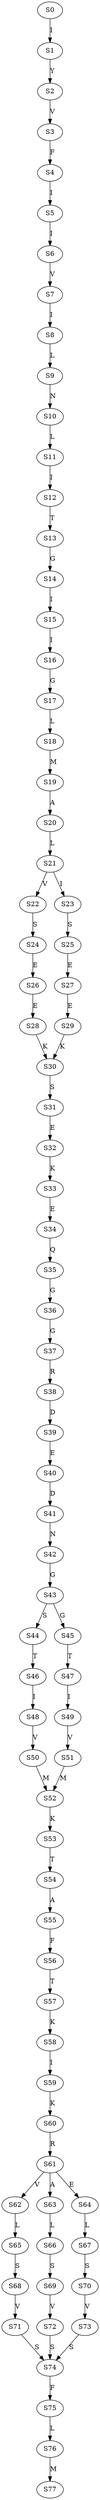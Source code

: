 strict digraph  {
	S0 -> S1 [ label = I ];
	S1 -> S2 [ label = Y ];
	S2 -> S3 [ label = V ];
	S3 -> S4 [ label = F ];
	S4 -> S5 [ label = I ];
	S5 -> S6 [ label = I ];
	S6 -> S7 [ label = V ];
	S7 -> S8 [ label = I ];
	S8 -> S9 [ label = L ];
	S9 -> S10 [ label = N ];
	S10 -> S11 [ label = L ];
	S11 -> S12 [ label = I ];
	S12 -> S13 [ label = T ];
	S13 -> S14 [ label = G ];
	S14 -> S15 [ label = I ];
	S15 -> S16 [ label = I ];
	S16 -> S17 [ label = G ];
	S17 -> S18 [ label = L ];
	S18 -> S19 [ label = M ];
	S19 -> S20 [ label = A ];
	S20 -> S21 [ label = L ];
	S21 -> S22 [ label = V ];
	S21 -> S23 [ label = I ];
	S22 -> S24 [ label = S ];
	S23 -> S25 [ label = S ];
	S24 -> S26 [ label = E ];
	S25 -> S27 [ label = E ];
	S26 -> S28 [ label = E ];
	S27 -> S29 [ label = E ];
	S28 -> S30 [ label = K ];
	S29 -> S30 [ label = K ];
	S30 -> S31 [ label = S ];
	S31 -> S32 [ label = E ];
	S32 -> S33 [ label = K ];
	S33 -> S34 [ label = E ];
	S34 -> S35 [ label = Q ];
	S35 -> S36 [ label = G ];
	S36 -> S37 [ label = G ];
	S37 -> S38 [ label = R ];
	S38 -> S39 [ label = D ];
	S39 -> S40 [ label = E ];
	S40 -> S41 [ label = D ];
	S41 -> S42 [ label = N ];
	S42 -> S43 [ label = G ];
	S43 -> S44 [ label = S ];
	S43 -> S45 [ label = G ];
	S44 -> S46 [ label = T ];
	S45 -> S47 [ label = T ];
	S46 -> S48 [ label = I ];
	S47 -> S49 [ label = I ];
	S48 -> S50 [ label = V ];
	S49 -> S51 [ label = V ];
	S50 -> S52 [ label = M ];
	S51 -> S52 [ label = M ];
	S52 -> S53 [ label = K ];
	S53 -> S54 [ label = T ];
	S54 -> S55 [ label = A ];
	S55 -> S56 [ label = F ];
	S56 -> S57 [ label = T ];
	S57 -> S58 [ label = K ];
	S58 -> S59 [ label = I ];
	S59 -> S60 [ label = K ];
	S60 -> S61 [ label = R ];
	S61 -> S62 [ label = V ];
	S61 -> S63 [ label = A ];
	S61 -> S64 [ label = E ];
	S62 -> S65 [ label = L ];
	S63 -> S66 [ label = L ];
	S64 -> S67 [ label = L ];
	S65 -> S68 [ label = S ];
	S66 -> S69 [ label = S ];
	S67 -> S70 [ label = S ];
	S68 -> S71 [ label = V ];
	S69 -> S72 [ label = V ];
	S70 -> S73 [ label = V ];
	S71 -> S74 [ label = S ];
	S72 -> S74 [ label = S ];
	S73 -> S74 [ label = S ];
	S74 -> S75 [ label = F ];
	S75 -> S76 [ label = L ];
	S76 -> S77 [ label = M ];
}

